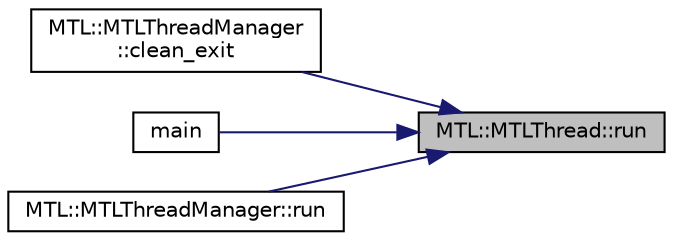 digraph "MTL::MTLThread::run"
{
 // LATEX_PDF_SIZE
  edge [fontname="Helvetica",fontsize="10",labelfontname="Helvetica",labelfontsize="10"];
  node [fontname="Helvetica",fontsize="10",shape=record];
  rankdir="RL";
  Node1 [label="MTL::MTLThread::run",height=0.2,width=0.4,color="black", fillcolor="grey75", style="filled", fontcolor="black",tooltip="Start the thread."];
  Node1 -> Node2 [dir="back",color="midnightblue",fontsize="10",style="solid",fontname="Helvetica"];
  Node2 [label="MTL::MTLThreadManager\l::clean_exit",height=0.2,width=0.4,color="black", fillcolor="white", style="filled",URL="$db/def/classMTL_1_1MTLThreadManager.html#af18cec206763fe1766db3e5041856cd2",tooltip="A clean Exit of the thread manager."];
  Node1 -> Node3 [dir="back",color="midnightblue",fontsize="10",style="solid",fontname="Helvetica"];
  Node3 [label="main",height=0.2,width=0.4,color="black", fillcolor="white", style="filled",URL="$d5/daa/example_2example__1_2main_8cpp.html#ae66f6b31b5ad750f1fe042a706a4e3d4",tooltip=" "];
  Node1 -> Node4 [dir="back",color="midnightblue",fontsize="10",style="solid",fontname="Helvetica"];
  Node4 [label="MTL::MTLThreadManager::run",height=0.2,width=0.4,color="black", fillcolor="white", style="filled",URL="$db/def/classMTL_1_1MTLThreadManager.html#a0f7b9c1f198443ffcee9cb0f9e242420",tooltip="Start the thread manager."];
}
